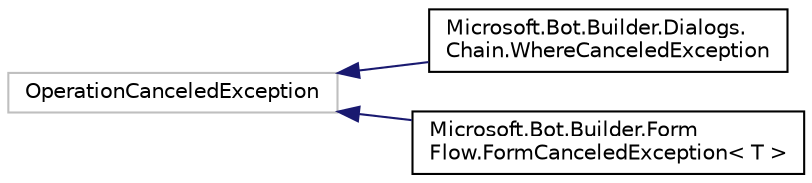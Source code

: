 digraph "Graphical Class Hierarchy"
{
  edge [fontname="Helvetica",fontsize="10",labelfontname="Helvetica",labelfontsize="10"];
  node [fontname="Helvetica",fontsize="10",shape=record];
  rankdir="LR";
  Node1 [label="OperationCanceledException",height=0.2,width=0.4,color="grey75", fillcolor="white", style="filled"];
  Node1 -> Node2 [dir="back",color="midnightblue",fontsize="10",style="solid",fontname="Helvetica"];
  Node2 [label="Microsoft.Bot.Builder.Dialogs.\lChain.WhereCanceledException",height=0.2,width=0.4,color="black", fillcolor="white", style="filled",URL="$de/d53/class_microsoft_1_1_bot_1_1_builder_1_1_dialogs_1_1_chain_1_1_where_canceled_exception.html",tooltip="The exception that is thrown when the where is canceled. "];
  Node1 -> Node3 [dir="back",color="midnightblue",fontsize="10",style="solid",fontname="Helvetica"];
  Node3 [label="Microsoft.Bot.Builder.Form\lFlow.FormCanceledException\< T \>",height=0.2,width=0.4,color="black", fillcolor="white", style="filled",URL="$db/db6/class_microsoft_1_1_bot_1_1_builder_1_1_form_flow_1_1_form_canceled_exception.html",tooltip="Exception generated when form filling is canceled by user quit or exception. "];
}
